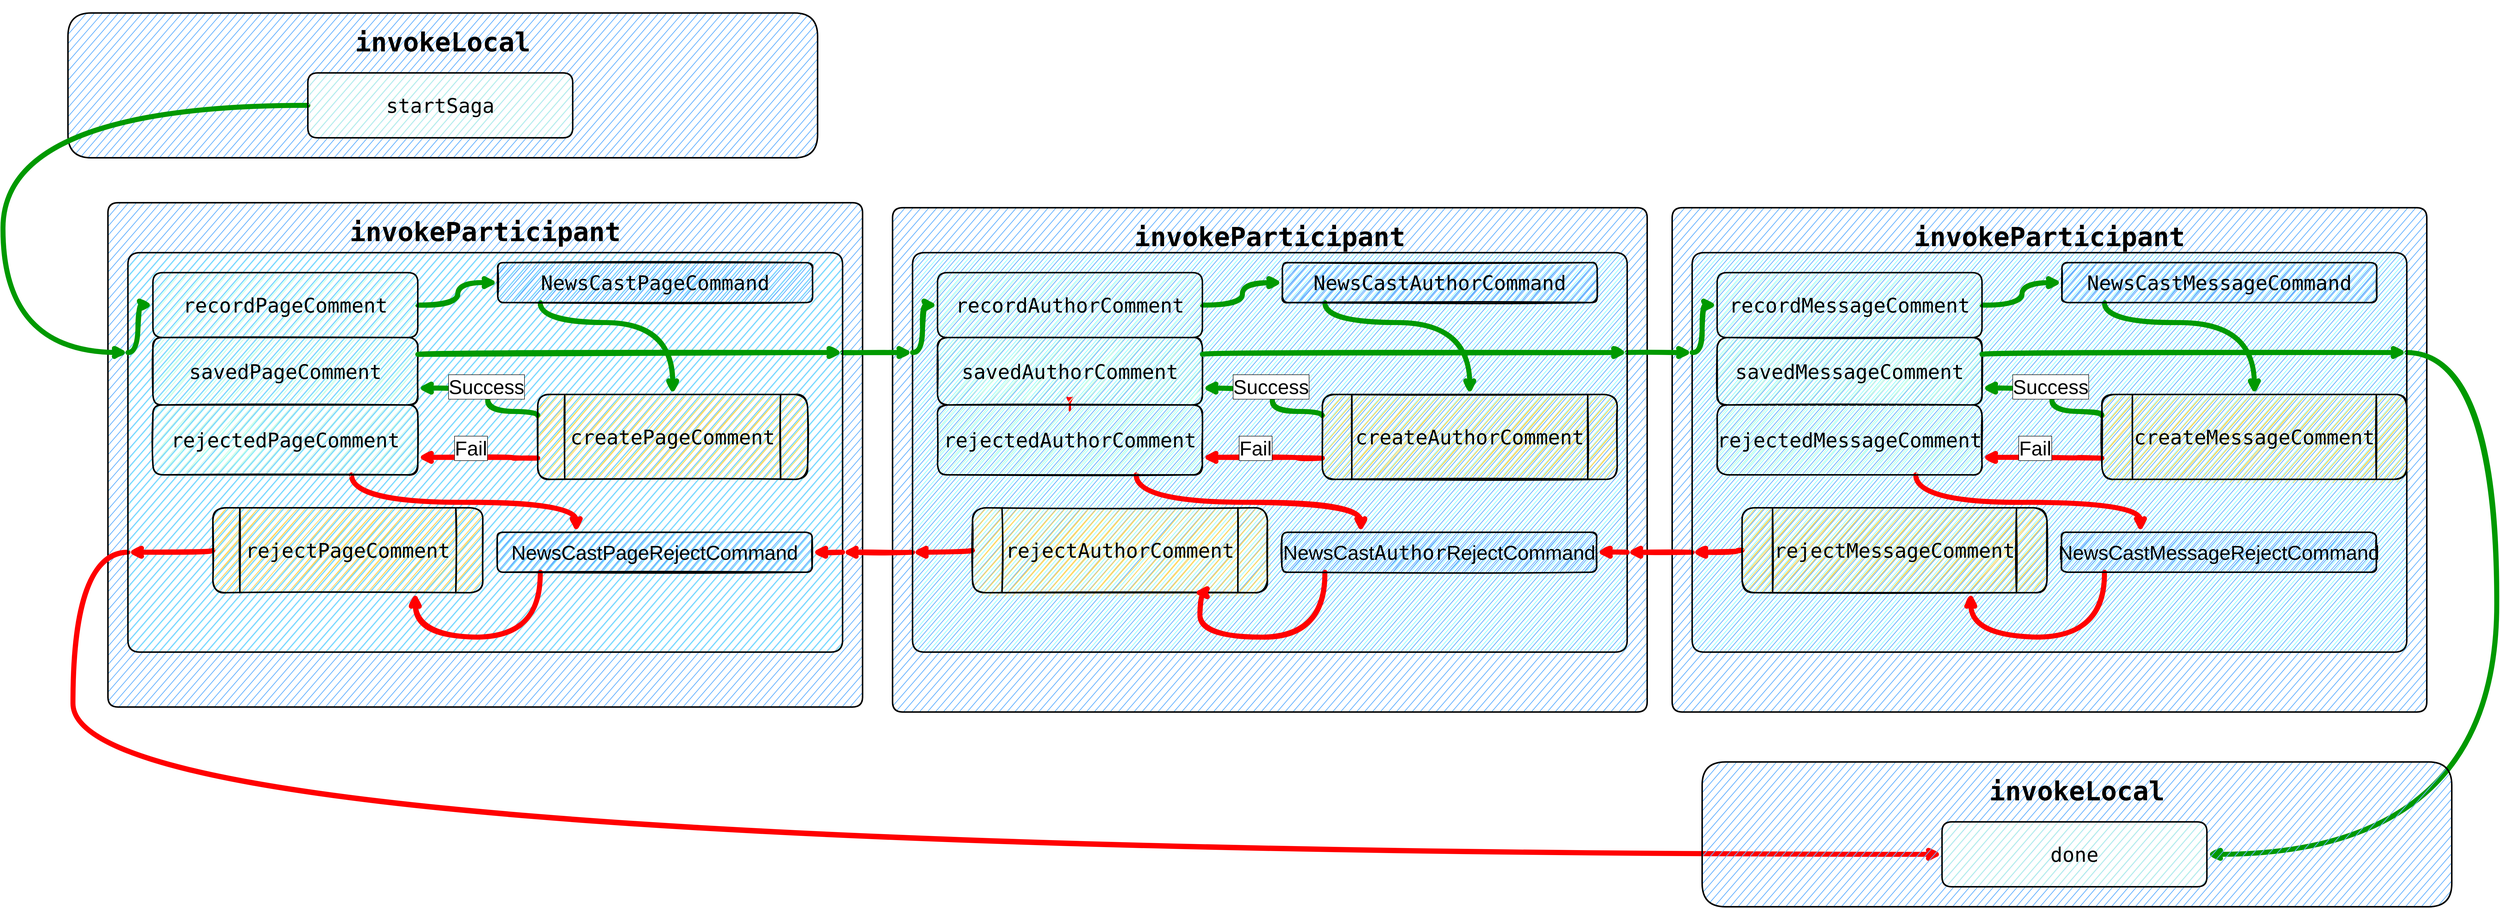 <mxfile version="15.4.0" type="device"><diagram id="8RpFn_NTtnEEF8HygQvy" name="Page-1"><mxGraphModel dx="6357" dy="5279" grid="1" gridSize="10" guides="1" tooltips="1" connect="1" arrows="1" fold="1" page="1" pageScale="1" pageWidth="827" pageHeight="1169" math="0" shadow="0"><root><mxCell id="0"/><mxCell id="1" parent="0"/><mxCell id="ZPqXHOBfWTS74SR2dBxs-1" value="&lt;pre style=&quot;font-family: &amp;quot;jetbrains mono&amp;quot;, monospace; font-size: 53px;&quot;&gt;invokeParticipant&lt;/pre&gt;" style="rounded=1;whiteSpace=wrap;html=1;shadow=0;glass=0;labelBackgroundColor=none;sketch=1;fillWeight=-1;hachureAngle=-41;jiggle=0;curveFitting=0.95;simplification=0;fontSize=53;fontColor=default;strokeColor=#000000;strokeWidth=3;fillColor=#66B2FF;gradientColor=none;gradientDirection=south;align=center;verticalAlign=top;arcSize=2;spacingBottom=0;spacingTop=-33;fontStyle=1" vertex="1" parent="1"><mxGeometry x="1500" y="70" width="1510" height="1010" as="geometry"/></mxCell><mxCell id="ZPqXHOBfWTS74SR2dBxs-2" value="&lt;pre style=&quot;font-family: &amp;quot;jetbrains mono&amp;quot;, monospace; font-size: 53px;&quot;&gt;invokeParticipant&lt;/pre&gt;" style="rounded=1;whiteSpace=wrap;html=1;shadow=0;glass=0;labelBackgroundColor=none;sketch=1;fillWeight=-1;hachureAngle=-41;jiggle=0;curveFitting=0.95;simplification=0;fontSize=53;fontColor=default;strokeColor=#000000;strokeWidth=3;fillColor=#66B2FF;gradientColor=none;gradientDirection=south;align=center;verticalAlign=top;arcSize=2;spacingBottom=0;spacingTop=-33;fontStyle=1" vertex="1" parent="1"><mxGeometry x="3060" y="70" width="1510" height="1010" as="geometry"/></mxCell><mxCell id="2ddatSEea8cfBHf3zyqO-91" value="&lt;pre style=&quot;font-family: &amp;quot;jetbrains mono&amp;quot;, monospace; font-size: 53px;&quot;&gt;invokeParticipant&lt;/pre&gt;" style="rounded=1;whiteSpace=wrap;html=1;shadow=0;glass=0;labelBackgroundColor=none;sketch=1;fillWeight=-1;hachureAngle=-41;jiggle=0;curveFitting=0.95;simplification=0;fontSize=53;fontColor=default;strokeColor=#000000;strokeWidth=3;fillColor=#66B2FF;gradientColor=none;gradientDirection=south;align=center;verticalAlign=top;arcSize=2;spacingBottom=0;spacingTop=-33;fontStyle=1" parent="1" vertex="1"><mxGeometry x="-70" y="60" width="1510" height="1010" as="geometry"/></mxCell><mxCell id="2ddatSEea8cfBHf3zyqO-86" style="edgeStyle=orthogonalEdgeStyle;curved=1;rounded=0;sketch=1;orthogonalLoop=1;jettySize=auto;html=1;exitX=1;exitY=0.25;exitDx=0;exitDy=0;entryX=0;entryY=0.25;entryDx=0;entryDy=0;fontSize=40;fontColor=default;strokeColor=#009900;strokeWidth=10;" parent="1" source="l-guDDsGZ9Wd5J34fced-21" target="2ddatSEea8cfBHf3zyqO-46" edge="1"><mxGeometry relative="1" as="geometry"/></mxCell><mxCell id="2ddatSEea8cfBHf3zyqO-100" style="edgeStyle=orthogonalEdgeStyle;curved=1;rounded=0;sketch=1;orthogonalLoop=1;jettySize=auto;html=1;exitX=0;exitY=0.75;exitDx=0;exitDy=0;fontSize=53;fontColor=default;strokeColor=#FF0000;strokeWidth=10;entryX=0;entryY=0.5;entryDx=0;entryDy=0;" parent="1" source="l-guDDsGZ9Wd5J34fced-21" target="2ddatSEea8cfBHf3zyqO-98" edge="1"><mxGeometry relative="1" as="geometry"><mxPoint x="80" y="1160" as="targetPoint"/><Array as="points"><mxPoint x="-140" y="760"/><mxPoint x="-140" y="1365"/></Array></mxGeometry></mxCell><mxCell id="l-guDDsGZ9Wd5J34fced-21" value="" style="whiteSpace=wrap;html=1;labelBackgroundColor=none;fontSize=40;fontColor=default;strokeWidth=3;fillColor=#99FFFF;gradientColor=none;align=center;verticalAlign=middle;arcSize=3;spacing=2;glass=0;jiggle=0;rounded=1;sketch=1;" parent="1" vertex="1"><mxGeometry x="-30" y="160" width="1430" height="800" as="geometry"/></mxCell><mxCell id="2ddatSEea8cfBHf3zyqO-2" style="edgeStyle=orthogonalEdgeStyle;curved=1;rounded=0;sketch=1;orthogonalLoop=1;jettySize=auto;html=1;exitX=0;exitY=0.25;exitDx=0;exitDy=0;entryX=0;entryY=0.5;entryDx=0;entryDy=0;fontSize=40;fontColor=default;strokeColor=#009900;strokeWidth=10;" parent="1" source="l-guDDsGZ9Wd5J34fced-21" target="l-guDDsGZ9Wd5J34fced-1" edge="1"><mxGeometry relative="1" as="geometry"><Array as="points"><mxPoint x="-10" y="360"/><mxPoint x="-10" y="265"/></Array></mxGeometry></mxCell><mxCell id="2ddatSEea8cfBHf3zyqO-45" style="edgeStyle=orthogonalEdgeStyle;curved=1;rounded=0;sketch=1;orthogonalLoop=1;jettySize=auto;html=1;exitX=1;exitY=0.75;exitDx=0;exitDy=0;entryX=1;entryY=0.5;entryDx=0;entryDy=0;fontSize=40;fontColor=default;strokeColor=#FF0000;strokeWidth=10;" parent="1" source="l-guDDsGZ9Wd5J34fced-21" target="l-guDDsGZ9Wd5J34fced-7" edge="1"><mxGeometry relative="1" as="geometry"><Array as="points"><mxPoint x="1360" y="760"/><mxPoint x="1360" y="760"/></Array></mxGeometry></mxCell><mxCell id="l-guDDsGZ9Wd5J34fced-10" style="edgeStyle=orthogonalEdgeStyle;curved=1;orthogonalLoop=1;jettySize=auto;html=1;entryX=0;entryY=0.5;entryDx=0;entryDy=0;fontSize=40;fontColor=default;strokeWidth=10;strokeColor=#009900;sketch=1;" parent="1" source="l-guDDsGZ9Wd5J34fced-1" target="l-guDDsGZ9Wd5J34fced-5" edge="1"><mxGeometry relative="1" as="geometry"/></mxCell><mxCell id="l-guDDsGZ9Wd5J34fced-1" value="&lt;pre style=&quot;font-family: &amp;quot;jetbrains mono&amp;quot;, monospace; font-size: 40px;&quot;&gt;recordPageComment&lt;/pre&gt;" style="whiteSpace=wrap;html=1;labelBackgroundColor=none;fontSize=40;fontColor=default;strokeWidth=3;fillColor=#CCFFE6;align=center;verticalAlign=middle;fillStyle=auto;hachureAngle=-41;simplification=0;fillOpacity=100;fillWeight=-1;curveFitting=0.95;jiggle=0;rounded=1;sketch=1;" parent="1" vertex="1"><mxGeometry x="20" y="200" width="530" height="130" as="geometry"/></mxCell><mxCell id="l-guDDsGZ9Wd5J34fced-27" style="edgeStyle=orthogonalEdgeStyle;curved=1;orthogonalLoop=1;jettySize=auto;html=1;fontSize=40;fontColor=default;strokeColor=#FF0000;strokeWidth=10;sketch=1;exitX=0;exitY=0.5;exitDx=0;exitDy=0;entryX=0;entryY=0.75;entryDx=0;entryDy=0;" parent="1" source="l-guDDsGZ9Wd5J34fced-2" target="l-guDDsGZ9Wd5J34fced-21" edge="1"><mxGeometry relative="1" as="geometry"><Array as="points"><mxPoint x="140" y="760"/></Array><mxPoint x="20" y="760" as="targetPoint"/></mxGeometry></mxCell><mxCell id="l-guDDsGZ9Wd5J34fced-2" value="&lt;pre style=&quot;font-family: &amp;quot;jetbrains mono&amp;quot;, monospace;&quot;&gt;&lt;span style=&quot;&quot;&gt;rejectPageComment&lt;/span&gt;&lt;/pre&gt;" style="shape=process;whiteSpace=wrap;html=1;backgroundOutline=1;labelBackgroundColor=none;fontSize=40;fontColor=default;strokeWidth=3;fillColor=#FFD966;gradientColor=none;align=center;verticalAlign=middle;rounded=1;sketch=1;" parent="1" vertex="1"><mxGeometry x="140" y="671" width="540" height="170" as="geometry"/></mxCell><mxCell id="l-guDDsGZ9Wd5J34fced-3" value="&lt;pre style=&quot;font-family: &amp;quot;jetbrains mono&amp;quot;, monospace; font-size: 40px;&quot;&gt;&lt;pre style=&quot;font-family: &amp;quot;jetbrains mono&amp;quot;, monospace; font-size: 40px;&quot;&gt;&lt;pre style=&quot;font-family: &amp;quot;jetbrains mono&amp;quot;, monospace; font-size: 40px;&quot;&gt;savedPageComment&lt;/pre&gt;&lt;/pre&gt;&lt;/pre&gt;" style="whiteSpace=wrap;html=1;labelBackgroundColor=none;fontSize=40;fontColor=default;strokeWidth=3;fillColor=#CCFFE6;gradientColor=none;align=center;verticalAlign=middle;labelBorderColor=none;rounded=1;sketch=1;" parent="1" vertex="1"><mxGeometry x="20" y="330" width="530" height="135" as="geometry"/></mxCell><mxCell id="l-guDDsGZ9Wd5J34fced-12" style="edgeStyle=orthogonalEdgeStyle;curved=1;orthogonalLoop=1;jettySize=auto;html=1;entryX=1;entryY=0.75;entryDx=0;entryDy=0;fontSize=40;fontColor=default;strokeWidth=10;strokeColor=#009900;exitX=0;exitY=0.25;exitDx=0;exitDy=0;sketch=1;" parent="1" source="l-guDDsGZ9Wd5J34fced-4" target="l-guDDsGZ9Wd5J34fced-3" edge="1"><mxGeometry relative="1" as="geometry"><Array as="points"><mxPoint x="690" y="478"/><mxPoint x="690" y="431"/></Array></mxGeometry></mxCell><mxCell id="l-guDDsGZ9Wd5J34fced-17" value="Success" style="edgeLabel;html=1;align=center;verticalAlign=middle;resizable=0;points=[];fontSize=40;fontColor=default;rounded=1;labelBackgroundColor=default;labelBorderColor=#000000;sketch=1;" parent="l-guDDsGZ9Wd5J34fced-12" vertex="1" connectable="0"><mxGeometry x="0.731" y="-2" relative="1" as="geometry"><mxPoint x="97" y="-2" as="offset"/></mxGeometry></mxCell><mxCell id="l-guDDsGZ9Wd5J34fced-13" style="edgeStyle=orthogonalEdgeStyle;curved=1;orthogonalLoop=1;jettySize=auto;html=1;entryX=1;entryY=0.75;entryDx=0;entryDy=0;fontSize=40;fontColor=default;strokeWidth=10;strokeColor=#FF0000;exitX=0;exitY=0.75;exitDx=0;exitDy=0;sketch=1;" parent="1" source="l-guDDsGZ9Wd5J34fced-4" target="l-guDDsGZ9Wd5J34fced-9" edge="1"><mxGeometry relative="1" as="geometry"><Array as="points"><mxPoint x="740" y="570"/></Array></mxGeometry></mxCell><mxCell id="l-guDDsGZ9Wd5J34fced-19" value="Fail" style="edgeLabel;html=1;align=center;verticalAlign=middle;resizable=0;points=[];fontSize=40;fontColor=default;rounded=1;labelBorderColor=#000000;sketch=1;" parent="l-guDDsGZ9Wd5J34fced-13" vertex="1" connectable="0"><mxGeometry x="0.321" y="-19" relative="1" as="geometry"><mxPoint x="24" as="offset"/></mxGeometry></mxCell><mxCell id="l-guDDsGZ9Wd5J34fced-26" style="edgeStyle=orthogonalEdgeStyle;curved=1;orthogonalLoop=1;jettySize=auto;html=1;fontSize=40;fontColor=default;strokeColor=#009900;strokeWidth=10;exitX=1;exitY=0.25;exitDx=0;exitDy=0;sketch=1;" parent="1" source="l-guDDsGZ9Wd5J34fced-3" edge="1"><mxGeometry relative="1" as="geometry"><Array as="points"><mxPoint x="550" y="360"/></Array><mxPoint x="1400" y="360" as="targetPoint"/></mxGeometry></mxCell><mxCell id="l-guDDsGZ9Wd5J34fced-4" value="&lt;pre style=&quot;font-family: &amp;quot;jetbrains mono&amp;quot;, monospace;&quot;&gt;&lt;span style=&quot;&quot;&gt;createPageComment&lt;/span&gt;&lt;/pre&gt;" style="shape=process;whiteSpace=wrap;html=1;backgroundOutline=1;labelBackgroundColor=none;fontSize=40;fontColor=default;strokeWidth=3;fillColor=#FFD966;gradientColor=none;align=center;verticalAlign=middle;rounded=1;sketch=1;" parent="1" vertex="1"><mxGeometry x="790" y="444" width="540" height="170" as="geometry"/></mxCell><mxCell id="l-guDDsGZ9Wd5J34fced-11" style="edgeStyle=orthogonalEdgeStyle;curved=1;orthogonalLoop=1;jettySize=auto;html=1;entryX=0.5;entryY=0;entryDx=0;entryDy=0;fontSize=40;fontColor=default;strokeWidth=10;strokeColor=#009900;sketch=1;" parent="1" source="l-guDDsGZ9Wd5J34fced-5" target="l-guDDsGZ9Wd5J34fced-4" edge="1"><mxGeometry relative="1" as="geometry"><Array as="points"><mxPoint x="795" y="300"/><mxPoint x="1060" y="300"/></Array></mxGeometry></mxCell><mxCell id="l-guDDsGZ9Wd5J34fced-5" value="&lt;pre style=&quot;font-family: &amp;quot;jetbrains mono&amp;quot;, monospace; font-size: 40px;&quot;&gt;NewsCastPageCommand&lt;/pre&gt;" style="whiteSpace=wrap;html=1;labelBackgroundColor=none;fontSize=40;fontColor=default;strokeWidth=3;fillColor=#66B2FF;gradientColor=none;align=center;verticalAlign=middle;labelBorderColor=none;shadow=0;rounded=1;sketch=1;" parent="1" vertex="1"><mxGeometry x="710" y="180" width="630" height="80" as="geometry"/></mxCell><mxCell id="l-guDDsGZ9Wd5J34fced-16" style="edgeStyle=orthogonalEdgeStyle;curved=1;orthogonalLoop=1;jettySize=auto;html=1;entryX=0.75;entryY=1;entryDx=0;entryDy=0;fontSize=40;fontColor=default;strokeWidth=10;strokeColor=#FF0000;sketch=1;" parent="1" source="l-guDDsGZ9Wd5J34fced-7" target="l-guDDsGZ9Wd5J34fced-2" edge="1"><mxGeometry relative="1" as="geometry"><Array as="points"><mxPoint x="795" y="930"/><mxPoint x="545" y="930"/></Array></mxGeometry></mxCell><mxCell id="l-guDDsGZ9Wd5J34fced-7" value="NewsCastPageRejectCommand" style="whiteSpace=wrap;html=1;labelBackgroundColor=none;fontSize=40;fontColor=default;strokeWidth=3;fillColor=#66B2FF;gradientColor=none;align=center;verticalAlign=middle;rounded=1;sketch=1;" parent="1" vertex="1"><mxGeometry x="709" y="720" width="630" height="80" as="geometry"/></mxCell><mxCell id="l-guDDsGZ9Wd5J34fced-15" style="edgeStyle=orthogonalEdgeStyle;curved=1;orthogonalLoop=1;jettySize=auto;html=1;entryX=0.25;entryY=0;entryDx=0;entryDy=0;fontSize=40;fontColor=default;strokeWidth=10;strokeColor=#FF0000;exitX=0.75;exitY=1;exitDx=0;exitDy=0;sketch=1;" parent="1" source="l-guDDsGZ9Wd5J34fced-9" target="l-guDDsGZ9Wd5J34fced-7" edge="1"><mxGeometry relative="1" as="geometry"><Array as="points"><mxPoint x="418" y="660"/><mxPoint x="867" y="660"/><mxPoint x="867" y="720"/></Array></mxGeometry></mxCell><mxCell id="l-guDDsGZ9Wd5J34fced-9" value="&lt;pre style=&quot;font-family: &amp;quot;jetbrains mono&amp;quot;, monospace; font-size: 40px;&quot;&gt;&lt;pre style=&quot;font-family: &amp;quot;jetbrains mono&amp;quot;, monospace; font-size: 40px;&quot;&gt;rejectedPageComment&lt;/pre&gt;&lt;/pre&gt;" style="whiteSpace=wrap;html=1;labelBackgroundColor=none;fontSize=40;fontColor=default;strokeWidth=3;fillColor=#CCFFE6;gradientColor=none;align=center;verticalAlign=middle;labelBorderColor=none;rounded=1;sketch=1;" parent="1" vertex="1"><mxGeometry x="20" y="465" width="530" height="140" as="geometry"/></mxCell><mxCell id="2ddatSEea8cfBHf3zyqO-87" style="edgeStyle=orthogonalEdgeStyle;curved=1;rounded=0;sketch=1;orthogonalLoop=1;jettySize=auto;html=1;exitX=0;exitY=0.75;exitDx=0;exitDy=0;fontSize=40;fontColor=default;strokeColor=#FF0000;strokeWidth=10;" parent="1" source="2ddatSEea8cfBHf3zyqO-46" edge="1"><mxGeometry relative="1" as="geometry"><mxPoint x="1400" y="760" as="targetPoint"/></mxGeometry></mxCell><mxCell id="2ddatSEea8cfBHf3zyqO-88" style="edgeStyle=orthogonalEdgeStyle;curved=1;rounded=0;sketch=1;orthogonalLoop=1;jettySize=auto;html=1;exitX=1;exitY=0.25;exitDx=0;exitDy=0;fontSize=40;fontColor=default;strokeColor=#009900;strokeWidth=10;" parent="1" source="2ddatSEea8cfBHf3zyqO-46" edge="1"><mxGeometry relative="1" as="geometry"><mxPoint x="3100" y="360" as="targetPoint"/></mxGeometry></mxCell><mxCell id="2ddatSEea8cfBHf3zyqO-46" value="" style="whiteSpace=wrap;html=1;labelBackgroundColor=none;fontSize=40;fontColor=default;strokeWidth=3;fillColor=#99FFFF;gradientColor=none;align=center;verticalAlign=middle;arcSize=3;spacing=2;glass=0;jiggle=0;rounded=1;sketch=1;" parent="1" vertex="1"><mxGeometry x="1540" y="160" width="1430" height="800" as="geometry"/></mxCell><mxCell id="2ddatSEea8cfBHf3zyqO-47" style="edgeStyle=orthogonalEdgeStyle;curved=1;rounded=0;sketch=1;orthogonalLoop=1;jettySize=auto;html=1;exitX=0;exitY=0.25;exitDx=0;exitDy=0;entryX=0;entryY=0.5;entryDx=0;entryDy=0;fontSize=40;fontColor=default;strokeColor=#009900;strokeWidth=10;" parent="1" source="2ddatSEea8cfBHf3zyqO-46" target="2ddatSEea8cfBHf3zyqO-50" edge="1"><mxGeometry relative="1" as="geometry"><Array as="points"><mxPoint x="1560" y="360"/><mxPoint x="1560" y="265"/></Array></mxGeometry></mxCell><mxCell id="2ddatSEea8cfBHf3zyqO-48" style="edgeStyle=orthogonalEdgeStyle;curved=1;rounded=0;sketch=1;orthogonalLoop=1;jettySize=auto;html=1;exitX=1;exitY=0.75;exitDx=0;exitDy=0;entryX=1;entryY=0.5;entryDx=0;entryDy=0;fontSize=40;fontColor=default;strokeColor=#FF0000;strokeWidth=10;" parent="1" source="2ddatSEea8cfBHf3zyqO-46" target="2ddatSEea8cfBHf3zyqO-63" edge="1"><mxGeometry relative="1" as="geometry"><Array as="points"><mxPoint x="2930" y="760"/><mxPoint x="2930" y="760"/></Array></mxGeometry></mxCell><mxCell id="2ddatSEea8cfBHf3zyqO-49" style="edgeStyle=orthogonalEdgeStyle;curved=1;orthogonalLoop=1;jettySize=auto;html=1;entryX=0;entryY=0.5;entryDx=0;entryDy=0;fontSize=40;fontColor=default;strokeWidth=10;strokeColor=#009900;sketch=1;" parent="1" source="2ddatSEea8cfBHf3zyqO-50" target="2ddatSEea8cfBHf3zyqO-61" edge="1"><mxGeometry relative="1" as="geometry"/></mxCell><mxCell id="2ddatSEea8cfBHf3zyqO-50" value="&lt;pre style=&quot;font-family: &amp;#34;jetbrains mono&amp;#34; , monospace ; font-size: 40px&quot;&gt;recordAuthorComment&lt;/pre&gt;" style="whiteSpace=wrap;html=1;labelBackgroundColor=none;fontSize=40;fontColor=default;strokeWidth=3;fillColor=#CCFFE6;align=center;verticalAlign=middle;fillStyle=auto;hachureAngle=-41;simplification=0;fillOpacity=100;fillWeight=-1;curveFitting=0.95;jiggle=0;rounded=1;sketch=1;" parent="1" vertex="1"><mxGeometry x="1590" y="200" width="530" height="130" as="geometry"/></mxCell><mxCell id="2ddatSEea8cfBHf3zyqO-51" style="edgeStyle=orthogonalEdgeStyle;curved=1;orthogonalLoop=1;jettySize=auto;html=1;fontSize=40;fontColor=default;strokeColor=#FF0000;strokeWidth=10;sketch=1;exitX=0;exitY=0.5;exitDx=0;exitDy=0;entryX=0;entryY=0.75;entryDx=0;entryDy=0;" parent="1" source="2ddatSEea8cfBHf3zyqO-52" target="2ddatSEea8cfBHf3zyqO-46" edge="1"><mxGeometry relative="1" as="geometry"><Array as="points"><mxPoint x="1660" y="760"/></Array><mxPoint x="1550" y="760" as="targetPoint"/></mxGeometry></mxCell><mxCell id="2ddatSEea8cfBHf3zyqO-52" value="&lt;pre style=&quot;font-family: &amp;#34;jetbrains mono&amp;#34; , monospace&quot;&gt;&lt;span&gt;reject&lt;/span&gt;AuthorComment&lt;/pre&gt;" style="shape=process;whiteSpace=wrap;html=1;backgroundOutline=1;labelBackgroundColor=none;fontSize=40;fontColor=default;strokeWidth=3;fillColor=#FFD966;gradientColor=none;align=center;verticalAlign=middle;rounded=1;sketch=1;" parent="1" vertex="1"><mxGeometry x="1660" y="671" width="590" height="170" as="geometry"/></mxCell><mxCell id="2ddatSEea8cfBHf3zyqO-90" value="" style="edgeStyle=orthogonalEdgeStyle;curved=1;rounded=0;sketch=1;orthogonalLoop=1;jettySize=auto;html=1;fontSize=40;fontColor=default;strokeColor=#FF0000;strokeWidth=4;" parent="1" source="2ddatSEea8cfBHf3zyqO-53" target="2ddatSEea8cfBHf3zyqO-65" edge="1"><mxGeometry relative="1" as="geometry"/></mxCell><mxCell id="2ddatSEea8cfBHf3zyqO-53" value="&lt;pre style=&quot;font-family: &amp;#34;jetbrains mono&amp;#34; , monospace ; font-size: 40px&quot;&gt;&lt;pre style=&quot;font-family: &amp;#34;jetbrains mono&amp;#34; , monospace ; font-size: 40px&quot;&gt;&lt;pre style=&quot;font-family: &amp;#34;jetbrains mono&amp;#34; , monospace ; font-size: 40px&quot;&gt;savedAuthorComment&lt;/pre&gt;&lt;/pre&gt;&lt;/pre&gt;" style="whiteSpace=wrap;html=1;labelBackgroundColor=none;fontSize=40;fontColor=default;strokeWidth=3;fillColor=#CCFFE6;gradientColor=none;align=center;verticalAlign=middle;labelBorderColor=none;rounded=1;sketch=1;" parent="1" vertex="1"><mxGeometry x="1590" y="330" width="530" height="135" as="geometry"/></mxCell><mxCell id="2ddatSEea8cfBHf3zyqO-54" style="edgeStyle=orthogonalEdgeStyle;curved=1;orthogonalLoop=1;jettySize=auto;html=1;entryX=1;entryY=0.75;entryDx=0;entryDy=0;fontSize=40;fontColor=default;strokeWidth=10;strokeColor=#009900;exitX=0;exitY=0.25;exitDx=0;exitDy=0;sketch=1;" parent="1" source="2ddatSEea8cfBHf3zyqO-59" target="2ddatSEea8cfBHf3zyqO-53" edge="1"><mxGeometry relative="1" as="geometry"><Array as="points"><mxPoint x="2260" y="478"/><mxPoint x="2260" y="431"/></Array></mxGeometry></mxCell><mxCell id="2ddatSEea8cfBHf3zyqO-55" value="Success" style="edgeLabel;html=1;align=center;verticalAlign=middle;resizable=0;points=[];fontSize=40;fontColor=default;rounded=1;labelBackgroundColor=default;labelBorderColor=#000000;sketch=1;" parent="2ddatSEea8cfBHf3zyqO-54" vertex="1" connectable="0"><mxGeometry x="0.731" y="-2" relative="1" as="geometry"><mxPoint x="97" y="-2" as="offset"/></mxGeometry></mxCell><mxCell id="2ddatSEea8cfBHf3zyqO-56" style="edgeStyle=orthogonalEdgeStyle;curved=1;orthogonalLoop=1;jettySize=auto;html=1;entryX=1;entryY=0.75;entryDx=0;entryDy=0;fontSize=40;fontColor=default;strokeWidth=10;strokeColor=#FF0000;exitX=0;exitY=0.75;exitDx=0;exitDy=0;sketch=1;" parent="1" source="2ddatSEea8cfBHf3zyqO-59" target="2ddatSEea8cfBHf3zyqO-65" edge="1"><mxGeometry relative="1" as="geometry"><Array as="points"><mxPoint x="2310" y="570"/></Array></mxGeometry></mxCell><mxCell id="2ddatSEea8cfBHf3zyqO-57" value="Fail" style="edgeLabel;html=1;align=center;verticalAlign=middle;resizable=0;points=[];fontSize=40;fontColor=default;rounded=1;labelBorderColor=#000000;sketch=1;" parent="2ddatSEea8cfBHf3zyqO-56" vertex="1" connectable="0"><mxGeometry x="0.321" y="-19" relative="1" as="geometry"><mxPoint x="24" as="offset"/></mxGeometry></mxCell><mxCell id="2ddatSEea8cfBHf3zyqO-58" style="edgeStyle=orthogonalEdgeStyle;curved=1;orthogonalLoop=1;jettySize=auto;html=1;entryX=1;entryY=0.25;entryDx=0;entryDy=0;fontSize=40;fontColor=default;strokeColor=#009900;strokeWidth=10;exitX=1;exitY=0.25;exitDx=0;exitDy=0;sketch=1;" parent="1" source="2ddatSEea8cfBHf3zyqO-53" target="2ddatSEea8cfBHf3zyqO-46" edge="1"><mxGeometry relative="1" as="geometry"><Array as="points"><mxPoint x="2120" y="360"/></Array></mxGeometry></mxCell><mxCell id="2ddatSEea8cfBHf3zyqO-59" value="&lt;pre style=&quot;font-family: &amp;#34;jetbrains mono&amp;#34; , monospace&quot;&gt;&lt;span&gt;create&lt;/span&gt;AuthorComment&lt;/pre&gt;" style="shape=process;whiteSpace=wrap;html=1;backgroundOutline=1;labelBackgroundColor=none;fontSize=40;fontColor=default;strokeWidth=3;fillColor=#FFD966;gradientColor=none;align=center;verticalAlign=middle;rounded=1;sketch=1;" parent="1" vertex="1"><mxGeometry x="2360" y="444" width="590" height="170" as="geometry"/></mxCell><mxCell id="2ddatSEea8cfBHf3zyqO-60" style="edgeStyle=orthogonalEdgeStyle;curved=1;orthogonalLoop=1;jettySize=auto;html=1;entryX=0.5;entryY=0;entryDx=0;entryDy=0;fontSize=40;fontColor=default;strokeWidth=10;strokeColor=#009900;sketch=1;" parent="1" source="2ddatSEea8cfBHf3zyqO-61" target="2ddatSEea8cfBHf3zyqO-59" edge="1"><mxGeometry relative="1" as="geometry"><Array as="points"><mxPoint x="2365" y="300"/><mxPoint x="2655" y="300"/></Array></mxGeometry></mxCell><mxCell id="2ddatSEea8cfBHf3zyqO-61" value="&lt;pre style=&quot;font-family: &amp;#34;jetbrains mono&amp;#34; , monospace ; font-size: 40px&quot;&gt;NewsCastAuthorCommand&lt;/pre&gt;" style="whiteSpace=wrap;html=1;labelBackgroundColor=none;fontSize=40;fontColor=default;strokeWidth=3;fillColor=#66B2FF;gradientColor=none;align=center;verticalAlign=middle;labelBorderColor=none;shadow=0;rounded=1;sketch=1;" parent="1" vertex="1"><mxGeometry x="2280" y="180" width="630" height="80" as="geometry"/></mxCell><mxCell id="2ddatSEea8cfBHf3zyqO-62" style="edgeStyle=orthogonalEdgeStyle;curved=1;orthogonalLoop=1;jettySize=auto;html=1;entryX=0.75;entryY=1;entryDx=0;entryDy=0;fontSize=40;fontColor=default;strokeWidth=10;strokeColor=#FF0000;sketch=1;" parent="1" source="2ddatSEea8cfBHf3zyqO-63" target="2ddatSEea8cfBHf3zyqO-52" edge="1"><mxGeometry relative="1" as="geometry"><Array as="points"><mxPoint x="2365" y="930"/><mxPoint x="2115" y="930"/></Array></mxGeometry></mxCell><mxCell id="2ddatSEea8cfBHf3zyqO-63" value="NewsCast&lt;span style=&quot;font-family: &amp;#34;jetbrains mono&amp;#34; , monospace&quot;&gt;Author&lt;/span&gt;&lt;span&gt;RejectCommand&lt;/span&gt;" style="whiteSpace=wrap;html=1;labelBackgroundColor=none;fontSize=40;fontColor=default;strokeWidth=3;fillColor=#66B2FF;gradientColor=none;align=center;verticalAlign=middle;rounded=1;sketch=1;" parent="1" vertex="1"><mxGeometry x="2279" y="720" width="630" height="80" as="geometry"/></mxCell><mxCell id="2ddatSEea8cfBHf3zyqO-64" style="edgeStyle=orthogonalEdgeStyle;curved=1;orthogonalLoop=1;jettySize=auto;html=1;entryX=0.25;entryY=0;entryDx=0;entryDy=0;fontSize=40;fontColor=default;strokeWidth=10;strokeColor=#FF0000;exitX=0.75;exitY=1;exitDx=0;exitDy=0;sketch=1;" parent="1" source="2ddatSEea8cfBHf3zyqO-65" target="2ddatSEea8cfBHf3zyqO-63" edge="1"><mxGeometry relative="1" as="geometry"><Array as="points"><mxPoint x="1988" y="660"/><mxPoint x="2437" y="660"/><mxPoint x="2437" y="720"/></Array></mxGeometry></mxCell><mxCell id="2ddatSEea8cfBHf3zyqO-65" value="&lt;pre style=&quot;font-family: &amp;#34;jetbrains mono&amp;#34; , monospace ; font-size: 40px&quot;&gt;&lt;pre style=&quot;font-family: &amp;#34;jetbrains mono&amp;#34; , monospace ; font-size: 40px&quot;&gt;rejectedAuthorComment&lt;/pre&gt;&lt;/pre&gt;" style="whiteSpace=wrap;html=1;labelBackgroundColor=none;fontSize=40;fontColor=default;strokeWidth=3;fillColor=#CCFFE6;gradientColor=none;align=center;verticalAlign=middle;labelBorderColor=none;rounded=1;sketch=1;" parent="1" vertex="1"><mxGeometry x="1590" y="465" width="530" height="140" as="geometry"/></mxCell><mxCell id="2ddatSEea8cfBHf3zyqO-89" style="edgeStyle=orthogonalEdgeStyle;curved=1;rounded=0;sketch=1;orthogonalLoop=1;jettySize=auto;html=1;exitX=0;exitY=0.75;exitDx=0;exitDy=0;fontSize=40;fontColor=default;strokeColor=#FF0000;strokeWidth=10;" parent="1" source="2ddatSEea8cfBHf3zyqO-66" edge="1"><mxGeometry relative="1" as="geometry"><mxPoint x="2970" y="760" as="targetPoint"/></mxGeometry></mxCell><mxCell id="2ddatSEea8cfBHf3zyqO-99" style="edgeStyle=orthogonalEdgeStyle;curved=1;rounded=0;sketch=1;orthogonalLoop=1;jettySize=auto;html=1;exitX=1;exitY=0.25;exitDx=0;exitDy=0;entryX=1;entryY=0.5;entryDx=0;entryDy=0;fontSize=53;fontColor=default;strokeColor=#009900;strokeWidth=10;" parent="1" source="2ddatSEea8cfBHf3zyqO-66" target="2ddatSEea8cfBHf3zyqO-98" edge="1"><mxGeometry relative="1" as="geometry"><Array as="points"><mxPoint x="4710" y="360"/><mxPoint x="4710" y="1365"/></Array></mxGeometry></mxCell><mxCell id="2ddatSEea8cfBHf3zyqO-66" value="" style="whiteSpace=wrap;html=1;labelBackgroundColor=none;fontSize=40;fontColor=default;strokeWidth=3;fillColor=#99FFFF;gradientColor=none;align=center;verticalAlign=middle;arcSize=3;spacing=2;glass=0;jiggle=0;rounded=1;sketch=1;" parent="1" vertex="1"><mxGeometry x="3100" y="160" width="1430" height="800" as="geometry"/></mxCell><mxCell id="2ddatSEea8cfBHf3zyqO-67" style="edgeStyle=orthogonalEdgeStyle;curved=1;rounded=0;sketch=1;orthogonalLoop=1;jettySize=auto;html=1;exitX=0;exitY=0.25;exitDx=0;exitDy=0;entryX=0;entryY=0.5;entryDx=0;entryDy=0;fontSize=40;fontColor=default;strokeColor=#009900;strokeWidth=10;" parent="1" source="2ddatSEea8cfBHf3zyqO-66" target="2ddatSEea8cfBHf3zyqO-70" edge="1"><mxGeometry relative="1" as="geometry"><Array as="points"><mxPoint x="3120" y="360"/><mxPoint x="3120" y="265"/></Array></mxGeometry></mxCell><mxCell id="2ddatSEea8cfBHf3zyqO-69" style="edgeStyle=orthogonalEdgeStyle;curved=1;orthogonalLoop=1;jettySize=auto;html=1;entryX=0;entryY=0.5;entryDx=0;entryDy=0;fontSize=40;fontColor=default;strokeWidth=10;strokeColor=#009900;sketch=1;" parent="1" source="2ddatSEea8cfBHf3zyqO-70" target="2ddatSEea8cfBHf3zyqO-81" edge="1"><mxGeometry relative="1" as="geometry"/></mxCell><mxCell id="2ddatSEea8cfBHf3zyqO-70" value="&lt;pre style=&quot;font-family: &amp;#34;jetbrains mono&amp;#34; , monospace ; font-size: 40px&quot;&gt;recordMessageComment&lt;/pre&gt;" style="whiteSpace=wrap;html=1;labelBackgroundColor=none;fontSize=40;fontColor=default;strokeWidth=3;fillColor=#CCFFE6;align=center;verticalAlign=middle;fillStyle=auto;hachureAngle=-41;simplification=0;fillOpacity=100;fillWeight=-1;curveFitting=0.95;jiggle=0;rounded=1;sketch=1;" parent="1" vertex="1"><mxGeometry x="3150" y="200" width="530" height="130" as="geometry"/></mxCell><mxCell id="2ddatSEea8cfBHf3zyqO-71" style="edgeStyle=orthogonalEdgeStyle;curved=1;orthogonalLoop=1;jettySize=auto;html=1;entryX=0;entryY=0.75;entryDx=0;entryDy=0;fontSize=40;fontColor=default;strokeColor=#FF0000;strokeWidth=10;sketch=1;exitX=0;exitY=0.5;exitDx=0;exitDy=0;" parent="1" source="2ddatSEea8cfBHf3zyqO-72" target="2ddatSEea8cfBHf3zyqO-66" edge="1"><mxGeometry relative="1" as="geometry"><Array as="points"><mxPoint x="3190" y="756"/><mxPoint x="3190" y="760"/></Array></mxGeometry></mxCell><mxCell id="2ddatSEea8cfBHf3zyqO-72" value="&lt;pre style=&quot;font-family: &amp;#34;jetbrains mono&amp;#34; , monospace&quot;&gt;&lt;span&gt;rejectMessageComment&lt;/span&gt;&lt;/pre&gt;" style="shape=process;whiteSpace=wrap;html=1;backgroundOutline=1;labelBackgroundColor=none;fontSize=40;fontColor=default;strokeWidth=3;fillColor=#FFD966;gradientColor=none;align=center;verticalAlign=middle;rounded=1;sketch=1;" parent="1" vertex="1"><mxGeometry x="3200" y="671" width="610" height="170" as="geometry"/></mxCell><mxCell id="2ddatSEea8cfBHf3zyqO-73" value="&lt;pre style=&quot;font-family: &amp;#34;jetbrains mono&amp;#34; , monospace ; font-size: 40px&quot;&gt;&lt;pre style=&quot;font-family: &amp;#34;jetbrains mono&amp;#34; , monospace ; font-size: 40px&quot;&gt;&lt;pre style=&quot;font-family: &amp;#34;jetbrains mono&amp;#34; , monospace ; font-size: 40px&quot;&gt;savedMessageComment&lt;/pre&gt;&lt;/pre&gt;&lt;/pre&gt;" style="whiteSpace=wrap;html=1;labelBackgroundColor=none;fontSize=40;fontColor=default;strokeWidth=3;fillColor=#CCFFE6;gradientColor=none;align=center;verticalAlign=middle;labelBorderColor=none;rounded=1;sketch=1;" parent="1" vertex="1"><mxGeometry x="3150" y="330" width="530" height="135" as="geometry"/></mxCell><mxCell id="2ddatSEea8cfBHf3zyqO-74" style="edgeStyle=orthogonalEdgeStyle;curved=1;orthogonalLoop=1;jettySize=auto;html=1;entryX=1;entryY=0.75;entryDx=0;entryDy=0;fontSize=40;fontColor=default;strokeWidth=10;strokeColor=#009900;exitX=0;exitY=0.25;exitDx=0;exitDy=0;sketch=1;" parent="1" source="2ddatSEea8cfBHf3zyqO-79" target="2ddatSEea8cfBHf3zyqO-73" edge="1"><mxGeometry relative="1" as="geometry"><Array as="points"><mxPoint x="3820" y="478"/><mxPoint x="3820" y="431"/></Array></mxGeometry></mxCell><mxCell id="2ddatSEea8cfBHf3zyqO-75" value="Success" style="edgeLabel;html=1;align=center;verticalAlign=middle;resizable=0;points=[];fontSize=40;fontColor=default;rounded=1;labelBackgroundColor=default;labelBorderColor=#000000;sketch=1;" parent="2ddatSEea8cfBHf3zyqO-74" vertex="1" connectable="0"><mxGeometry x="0.731" y="-2" relative="1" as="geometry"><mxPoint x="97" y="-2" as="offset"/></mxGeometry></mxCell><mxCell id="2ddatSEea8cfBHf3zyqO-76" style="edgeStyle=orthogonalEdgeStyle;curved=1;orthogonalLoop=1;jettySize=auto;html=1;entryX=1;entryY=0.75;entryDx=0;entryDy=0;fontSize=40;fontColor=default;strokeWidth=10;strokeColor=#FF0000;exitX=0;exitY=0.75;exitDx=0;exitDy=0;sketch=1;" parent="1" source="2ddatSEea8cfBHf3zyqO-79" target="2ddatSEea8cfBHf3zyqO-85" edge="1"><mxGeometry relative="1" as="geometry"><Array as="points"><mxPoint x="3870" y="570"/></Array></mxGeometry></mxCell><mxCell id="2ddatSEea8cfBHf3zyqO-77" value="Fail" style="edgeLabel;html=1;align=center;verticalAlign=middle;resizable=0;points=[];fontSize=40;fontColor=default;rounded=1;labelBorderColor=#000000;sketch=1;" parent="2ddatSEea8cfBHf3zyqO-76" vertex="1" connectable="0"><mxGeometry x="0.321" y="-19" relative="1" as="geometry"><mxPoint x="24" as="offset"/></mxGeometry></mxCell><mxCell id="2ddatSEea8cfBHf3zyqO-78" style="edgeStyle=orthogonalEdgeStyle;curved=1;orthogonalLoop=1;jettySize=auto;html=1;entryX=1;entryY=0.25;entryDx=0;entryDy=0;fontSize=40;fontColor=default;strokeColor=#009900;strokeWidth=10;exitX=1;exitY=0.25;exitDx=0;exitDy=0;sketch=1;" parent="1" source="2ddatSEea8cfBHf3zyqO-73" target="2ddatSEea8cfBHf3zyqO-66" edge="1"><mxGeometry relative="1" as="geometry"><Array as="points"><mxPoint x="3680" y="360"/></Array></mxGeometry></mxCell><mxCell id="2ddatSEea8cfBHf3zyqO-79" value="&lt;pre style=&quot;font-family: &amp;#34;jetbrains mono&amp;#34; , monospace&quot;&gt;&lt;span&gt;createMessageComment&lt;/span&gt;&lt;/pre&gt;" style="shape=process;whiteSpace=wrap;html=1;backgroundOutline=1;labelBackgroundColor=none;fontSize=40;fontColor=default;strokeWidth=3;fillColor=#FFD966;gradientColor=none;align=center;verticalAlign=middle;rounded=1;sketch=1;" parent="1" vertex="1"><mxGeometry x="3920" y="444" width="610" height="170" as="geometry"/></mxCell><mxCell id="2ddatSEea8cfBHf3zyqO-80" style="edgeStyle=orthogonalEdgeStyle;curved=1;orthogonalLoop=1;jettySize=auto;html=1;entryX=0.5;entryY=0;entryDx=0;entryDy=0;fontSize=40;fontColor=default;strokeWidth=10;strokeColor=#009900;sketch=1;" parent="1" source="2ddatSEea8cfBHf3zyqO-81" target="2ddatSEea8cfBHf3zyqO-79" edge="1"><mxGeometry relative="1" as="geometry"><Array as="points"><mxPoint x="3925" y="300"/><mxPoint x="4225" y="300"/></Array></mxGeometry></mxCell><mxCell id="2ddatSEea8cfBHf3zyqO-81" value="&lt;pre style=&quot;font-family: &amp;#34;jetbrains mono&amp;#34; , monospace ; font-size: 40px&quot;&gt;NewsCastMessageCommand&lt;/pre&gt;" style="whiteSpace=wrap;html=1;labelBackgroundColor=none;fontSize=40;fontColor=default;strokeWidth=3;fillColor=#66B2FF;gradientColor=none;align=center;verticalAlign=middle;labelBorderColor=none;shadow=0;rounded=1;sketch=1;" parent="1" vertex="1"><mxGeometry x="3840" y="180" width="630" height="80" as="geometry"/></mxCell><mxCell id="2ddatSEea8cfBHf3zyqO-82" style="edgeStyle=orthogonalEdgeStyle;curved=1;orthogonalLoop=1;jettySize=auto;html=1;entryX=0.75;entryY=1;entryDx=0;entryDy=0;fontSize=40;fontColor=default;strokeWidth=10;strokeColor=#FF0000;sketch=1;" parent="1" source="2ddatSEea8cfBHf3zyqO-83" target="2ddatSEea8cfBHf3zyqO-72" edge="1"><mxGeometry relative="1" as="geometry"><Array as="points"><mxPoint x="3925" y="930"/><mxPoint x="3658" y="930"/></Array></mxGeometry></mxCell><mxCell id="2ddatSEea8cfBHf3zyqO-83" value="NewsCastMessageRejectCommand" style="whiteSpace=wrap;html=1;labelBackgroundColor=none;fontSize=40;fontColor=default;strokeWidth=3;fillColor=#66B2FF;gradientColor=none;align=center;verticalAlign=middle;rounded=1;sketch=1;" parent="1" vertex="1"><mxGeometry x="3839" y="720" width="630" height="80" as="geometry"/></mxCell><mxCell id="2ddatSEea8cfBHf3zyqO-84" style="edgeStyle=orthogonalEdgeStyle;curved=1;orthogonalLoop=1;jettySize=auto;html=1;entryX=0.25;entryY=0;entryDx=0;entryDy=0;fontSize=40;fontColor=default;strokeWidth=10;strokeColor=#FF0000;exitX=0.75;exitY=1;exitDx=0;exitDy=0;sketch=1;" parent="1" source="2ddatSEea8cfBHf3zyqO-85" target="2ddatSEea8cfBHf3zyqO-83" edge="1"><mxGeometry relative="1" as="geometry"><Array as="points"><mxPoint x="3548" y="660"/><mxPoint x="3997" y="660"/><mxPoint x="3997" y="720"/></Array></mxGeometry></mxCell><mxCell id="2ddatSEea8cfBHf3zyqO-85" value="&lt;pre style=&quot;font-family: &amp;#34;jetbrains mono&amp;#34; , monospace ; font-size: 40px&quot;&gt;&lt;pre style=&quot;font-family: &amp;#34;jetbrains mono&amp;#34; , monospace ; font-size: 40px&quot;&gt;rejectedMessageComment&lt;/pre&gt;&lt;/pre&gt;" style="whiteSpace=wrap;html=1;labelBackgroundColor=none;fontSize=40;fontColor=default;strokeWidth=3;fillColor=#CCFFE6;gradientColor=none;align=center;verticalAlign=middle;labelBorderColor=none;rounded=1;sketch=1;" parent="1" vertex="1"><mxGeometry x="3150" y="465" width="530" height="140" as="geometry"/></mxCell><mxCell id="2ddatSEea8cfBHf3zyqO-92" value="&lt;pre style=&quot;font-family: &amp;#34;jetbrains mono&amp;#34; , monospace ; font-size: 53px&quot;&gt;invokeLocal&lt;/pre&gt;" style="rounded=1;whiteSpace=wrap;html=1;shadow=0;glass=0;labelBackgroundColor=none;sketch=1;fillWeight=-1;hachureAngle=-41;jiggle=0;curveFitting=0.95;simplification=0;fontSize=53;fontColor=default;strokeColor=#000000;strokeWidth=3;fillColor=#66B2FF;gradientColor=none;gradientDirection=south;align=center;verticalAlign=top;arcSize=16;spacingBottom=0;spacingTop=-33;fontStyle=1" parent="1" vertex="1"><mxGeometry x="-150" y="-320" width="1500" height="290" as="geometry"/></mxCell><mxCell id="2ddatSEea8cfBHf3zyqO-96" style="edgeStyle=orthogonalEdgeStyle;curved=1;rounded=0;sketch=1;orthogonalLoop=1;jettySize=auto;html=1;exitX=0;exitY=0.5;exitDx=0;exitDy=0;entryX=0;entryY=0.25;entryDx=0;entryDy=0;fontSize=53;fontColor=default;strokeColor=#009900;strokeWidth=10;" parent="1" source="2ddatSEea8cfBHf3zyqO-94" target="l-guDDsGZ9Wd5J34fced-21" edge="1"><mxGeometry relative="1" as="geometry"><Array as="points"><mxPoint x="-280" y="-135"/><mxPoint x="-280" y="360"/></Array></mxGeometry></mxCell><mxCell id="2ddatSEea8cfBHf3zyqO-94" value="&lt;pre style=&quot;font-family: &amp;#34;jetbrains mono&amp;#34; , monospace ; font-size: 40px&quot;&gt;startSaga&lt;/pre&gt;" style="whiteSpace=wrap;html=1;labelBackgroundColor=none;fontSize=40;fontColor=default;strokeWidth=3;fillColor=#CCFFE6;align=center;verticalAlign=middle;fillStyle=auto;hachureAngle=-41;simplification=0;fillOpacity=100;fillWeight=-1;curveFitting=0.95;jiggle=0;rounded=1;sketch=1;" parent="1" vertex="1"><mxGeometry x="330" y="-200" width="530" height="130" as="geometry"/></mxCell><mxCell id="2ddatSEea8cfBHf3zyqO-97" value="&lt;pre style=&quot;font-family: &amp;#34;jetbrains mono&amp;#34; , monospace ; font-size: 53px&quot;&gt;invokeLocal&lt;/pre&gt;" style="rounded=1;whiteSpace=wrap;html=1;shadow=0;glass=0;labelBackgroundColor=none;sketch=1;fillWeight=-1;hachureAngle=-41;jiggle=0;curveFitting=0.95;simplification=0;fontSize=53;fontColor=default;strokeColor=#000000;strokeWidth=3;fillColor=#66B2FF;gradientColor=none;gradientDirection=south;align=center;verticalAlign=top;arcSize=16;spacingBottom=0;spacingTop=-33;fontStyle=1" parent="1" vertex="1"><mxGeometry x="3120" y="1180" width="1500" height="290" as="geometry"/></mxCell><mxCell id="2ddatSEea8cfBHf3zyqO-98" value="&lt;pre style=&quot;font-family: &amp;#34;jetbrains mono&amp;#34; , monospace ; font-size: 40px&quot;&gt;done&lt;/pre&gt;" style="whiteSpace=wrap;html=1;labelBackgroundColor=none;fontSize=40;fontColor=default;strokeWidth=3;fillColor=#CCFFE6;align=center;verticalAlign=middle;fillStyle=auto;hachureAngle=-41;simplification=0;fillOpacity=100;fillWeight=-1;curveFitting=0.95;jiggle=0;rounded=1;sketch=1;" parent="1" vertex="1"><mxGeometry x="3600" y="1300" width="530" height="130" as="geometry"/></mxCell></root></mxGraphModel></diagram></mxfile>